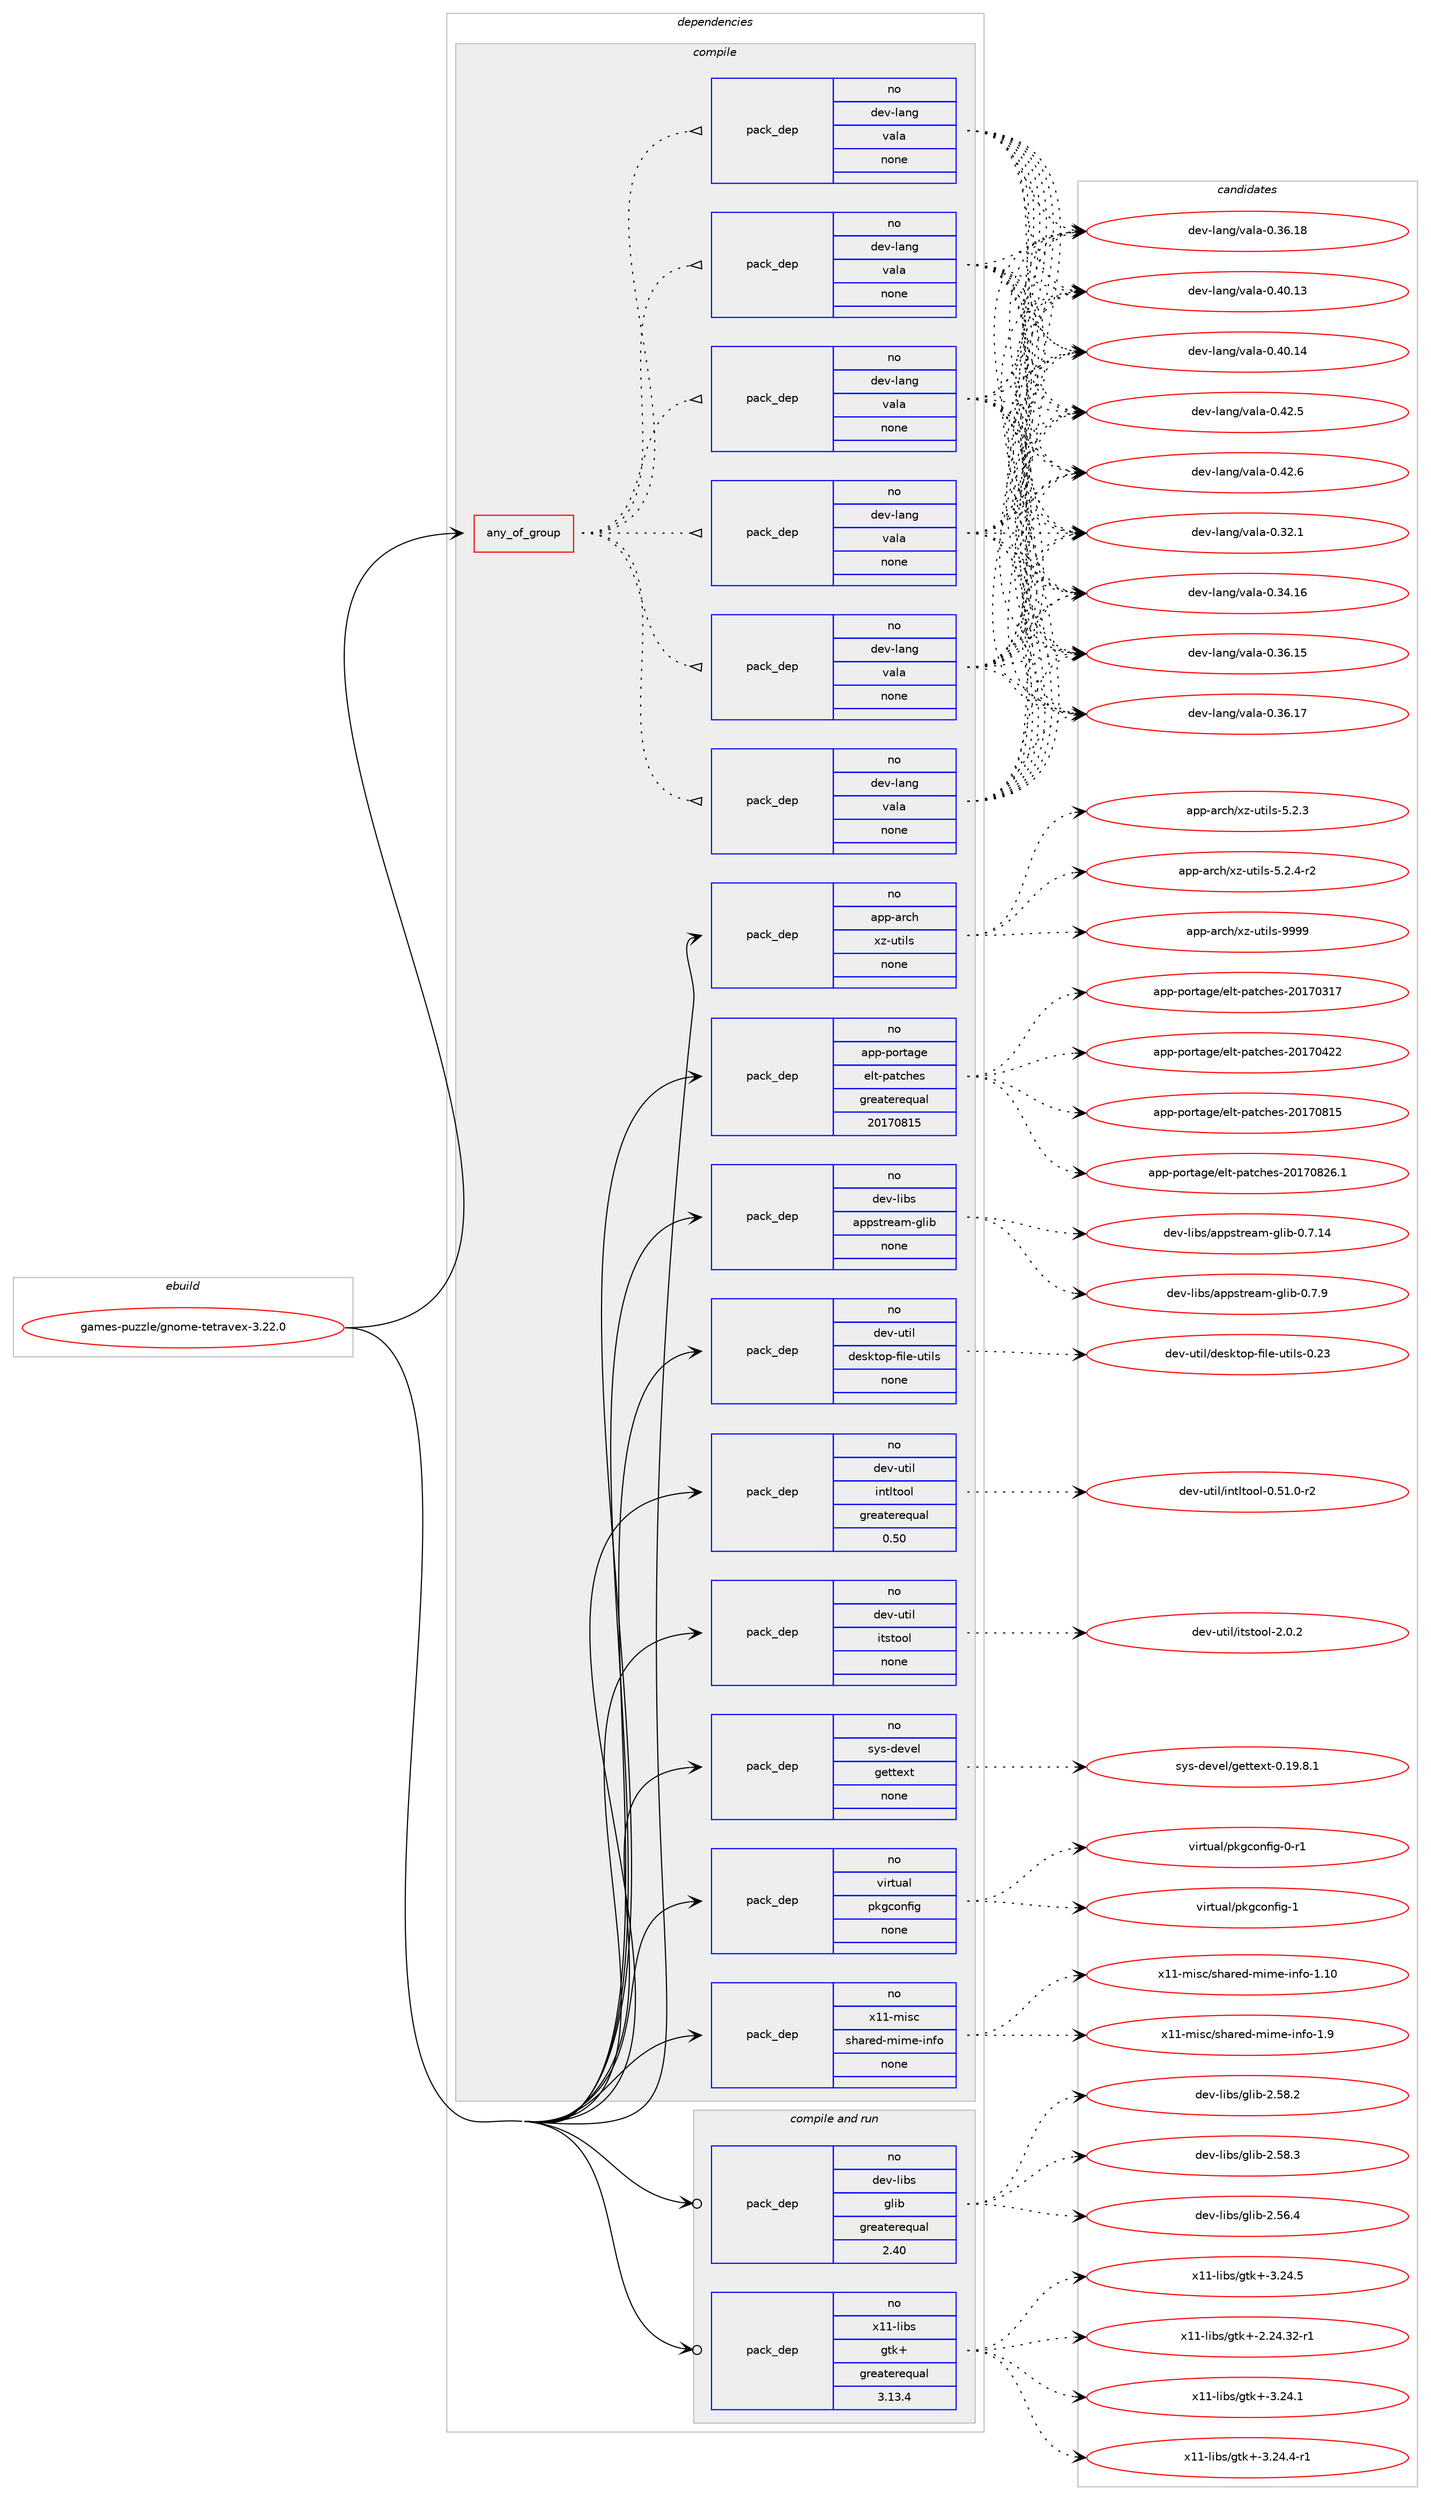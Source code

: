 digraph prolog {

# *************
# Graph options
# *************

newrank=true;
concentrate=true;
compound=true;
graph [rankdir=LR,fontname=Helvetica,fontsize=10,ranksep=1.5];#, ranksep=2.5, nodesep=0.2];
edge  [arrowhead=vee];
node  [fontname=Helvetica,fontsize=10];

# **********
# The ebuild
# **********

subgraph cluster_leftcol {
color=gray;
rank=same;
label=<<i>ebuild</i>>;
id [label="games-puzzle/gnome-tetravex-3.22.0", color=red, width=4, href="../games-puzzle/gnome-tetravex-3.22.0.svg"];
}

# ****************
# The dependencies
# ****************

subgraph cluster_midcol {
color=gray;
label=<<i>dependencies</i>>;
subgraph cluster_compile {
fillcolor="#eeeeee";
style=filled;
label=<<i>compile</i>>;
subgraph any23463 {
dependency1559180 [label=<<TABLE BORDER="0" CELLBORDER="1" CELLSPACING="0" CELLPADDING="4"><TR><TD CELLPADDING="10">any_of_group</TD></TR></TABLE>>, shape=none, color=red];subgraph pack1108211 {
dependency1559181 [label=<<TABLE BORDER="0" CELLBORDER="1" CELLSPACING="0" CELLPADDING="4" WIDTH="220"><TR><TD ROWSPAN="6" CELLPADDING="30">pack_dep</TD></TR><TR><TD WIDTH="110">no</TD></TR><TR><TD>dev-lang</TD></TR><TR><TD>vala</TD></TR><TR><TD>none</TD></TR><TR><TD></TD></TR></TABLE>>, shape=none, color=blue];
}
dependency1559180:e -> dependency1559181:w [weight=20,style="dotted",arrowhead="oinv"];
subgraph pack1108212 {
dependency1559182 [label=<<TABLE BORDER="0" CELLBORDER="1" CELLSPACING="0" CELLPADDING="4" WIDTH="220"><TR><TD ROWSPAN="6" CELLPADDING="30">pack_dep</TD></TR><TR><TD WIDTH="110">no</TD></TR><TR><TD>dev-lang</TD></TR><TR><TD>vala</TD></TR><TR><TD>none</TD></TR><TR><TD></TD></TR></TABLE>>, shape=none, color=blue];
}
dependency1559180:e -> dependency1559182:w [weight=20,style="dotted",arrowhead="oinv"];
subgraph pack1108213 {
dependency1559183 [label=<<TABLE BORDER="0" CELLBORDER="1" CELLSPACING="0" CELLPADDING="4" WIDTH="220"><TR><TD ROWSPAN="6" CELLPADDING="30">pack_dep</TD></TR><TR><TD WIDTH="110">no</TD></TR><TR><TD>dev-lang</TD></TR><TR><TD>vala</TD></TR><TR><TD>none</TD></TR><TR><TD></TD></TR></TABLE>>, shape=none, color=blue];
}
dependency1559180:e -> dependency1559183:w [weight=20,style="dotted",arrowhead="oinv"];
subgraph pack1108214 {
dependency1559184 [label=<<TABLE BORDER="0" CELLBORDER="1" CELLSPACING="0" CELLPADDING="4" WIDTH="220"><TR><TD ROWSPAN="6" CELLPADDING="30">pack_dep</TD></TR><TR><TD WIDTH="110">no</TD></TR><TR><TD>dev-lang</TD></TR><TR><TD>vala</TD></TR><TR><TD>none</TD></TR><TR><TD></TD></TR></TABLE>>, shape=none, color=blue];
}
dependency1559180:e -> dependency1559184:w [weight=20,style="dotted",arrowhead="oinv"];
subgraph pack1108215 {
dependency1559185 [label=<<TABLE BORDER="0" CELLBORDER="1" CELLSPACING="0" CELLPADDING="4" WIDTH="220"><TR><TD ROWSPAN="6" CELLPADDING="30">pack_dep</TD></TR><TR><TD WIDTH="110">no</TD></TR><TR><TD>dev-lang</TD></TR><TR><TD>vala</TD></TR><TR><TD>none</TD></TR><TR><TD></TD></TR></TABLE>>, shape=none, color=blue];
}
dependency1559180:e -> dependency1559185:w [weight=20,style="dotted",arrowhead="oinv"];
subgraph pack1108216 {
dependency1559186 [label=<<TABLE BORDER="0" CELLBORDER="1" CELLSPACING="0" CELLPADDING="4" WIDTH="220"><TR><TD ROWSPAN="6" CELLPADDING="30">pack_dep</TD></TR><TR><TD WIDTH="110">no</TD></TR><TR><TD>dev-lang</TD></TR><TR><TD>vala</TD></TR><TR><TD>none</TD></TR><TR><TD></TD></TR></TABLE>>, shape=none, color=blue];
}
dependency1559180:e -> dependency1559186:w [weight=20,style="dotted",arrowhead="oinv"];
}
id:e -> dependency1559180:w [weight=20,style="solid",arrowhead="vee"];
subgraph pack1108217 {
dependency1559187 [label=<<TABLE BORDER="0" CELLBORDER="1" CELLSPACING="0" CELLPADDING="4" WIDTH="220"><TR><TD ROWSPAN="6" CELLPADDING="30">pack_dep</TD></TR><TR><TD WIDTH="110">no</TD></TR><TR><TD>app-arch</TD></TR><TR><TD>xz-utils</TD></TR><TR><TD>none</TD></TR><TR><TD></TD></TR></TABLE>>, shape=none, color=blue];
}
id:e -> dependency1559187:w [weight=20,style="solid",arrowhead="vee"];
subgraph pack1108218 {
dependency1559188 [label=<<TABLE BORDER="0" CELLBORDER="1" CELLSPACING="0" CELLPADDING="4" WIDTH="220"><TR><TD ROWSPAN="6" CELLPADDING="30">pack_dep</TD></TR><TR><TD WIDTH="110">no</TD></TR><TR><TD>app-portage</TD></TR><TR><TD>elt-patches</TD></TR><TR><TD>greaterequal</TD></TR><TR><TD>20170815</TD></TR></TABLE>>, shape=none, color=blue];
}
id:e -> dependency1559188:w [weight=20,style="solid",arrowhead="vee"];
subgraph pack1108219 {
dependency1559189 [label=<<TABLE BORDER="0" CELLBORDER="1" CELLSPACING="0" CELLPADDING="4" WIDTH="220"><TR><TD ROWSPAN="6" CELLPADDING="30">pack_dep</TD></TR><TR><TD WIDTH="110">no</TD></TR><TR><TD>dev-libs</TD></TR><TR><TD>appstream-glib</TD></TR><TR><TD>none</TD></TR><TR><TD></TD></TR></TABLE>>, shape=none, color=blue];
}
id:e -> dependency1559189:w [weight=20,style="solid",arrowhead="vee"];
subgraph pack1108220 {
dependency1559190 [label=<<TABLE BORDER="0" CELLBORDER="1" CELLSPACING="0" CELLPADDING="4" WIDTH="220"><TR><TD ROWSPAN="6" CELLPADDING="30">pack_dep</TD></TR><TR><TD WIDTH="110">no</TD></TR><TR><TD>dev-util</TD></TR><TR><TD>desktop-file-utils</TD></TR><TR><TD>none</TD></TR><TR><TD></TD></TR></TABLE>>, shape=none, color=blue];
}
id:e -> dependency1559190:w [weight=20,style="solid",arrowhead="vee"];
subgraph pack1108221 {
dependency1559191 [label=<<TABLE BORDER="0" CELLBORDER="1" CELLSPACING="0" CELLPADDING="4" WIDTH="220"><TR><TD ROWSPAN="6" CELLPADDING="30">pack_dep</TD></TR><TR><TD WIDTH="110">no</TD></TR><TR><TD>dev-util</TD></TR><TR><TD>intltool</TD></TR><TR><TD>greaterequal</TD></TR><TR><TD>0.50</TD></TR></TABLE>>, shape=none, color=blue];
}
id:e -> dependency1559191:w [weight=20,style="solid",arrowhead="vee"];
subgraph pack1108222 {
dependency1559192 [label=<<TABLE BORDER="0" CELLBORDER="1" CELLSPACING="0" CELLPADDING="4" WIDTH="220"><TR><TD ROWSPAN="6" CELLPADDING="30">pack_dep</TD></TR><TR><TD WIDTH="110">no</TD></TR><TR><TD>dev-util</TD></TR><TR><TD>itstool</TD></TR><TR><TD>none</TD></TR><TR><TD></TD></TR></TABLE>>, shape=none, color=blue];
}
id:e -> dependency1559192:w [weight=20,style="solid",arrowhead="vee"];
subgraph pack1108223 {
dependency1559193 [label=<<TABLE BORDER="0" CELLBORDER="1" CELLSPACING="0" CELLPADDING="4" WIDTH="220"><TR><TD ROWSPAN="6" CELLPADDING="30">pack_dep</TD></TR><TR><TD WIDTH="110">no</TD></TR><TR><TD>sys-devel</TD></TR><TR><TD>gettext</TD></TR><TR><TD>none</TD></TR><TR><TD></TD></TR></TABLE>>, shape=none, color=blue];
}
id:e -> dependency1559193:w [weight=20,style="solid",arrowhead="vee"];
subgraph pack1108224 {
dependency1559194 [label=<<TABLE BORDER="0" CELLBORDER="1" CELLSPACING="0" CELLPADDING="4" WIDTH="220"><TR><TD ROWSPAN="6" CELLPADDING="30">pack_dep</TD></TR><TR><TD WIDTH="110">no</TD></TR><TR><TD>virtual</TD></TR><TR><TD>pkgconfig</TD></TR><TR><TD>none</TD></TR><TR><TD></TD></TR></TABLE>>, shape=none, color=blue];
}
id:e -> dependency1559194:w [weight=20,style="solid",arrowhead="vee"];
subgraph pack1108225 {
dependency1559195 [label=<<TABLE BORDER="0" CELLBORDER="1" CELLSPACING="0" CELLPADDING="4" WIDTH="220"><TR><TD ROWSPAN="6" CELLPADDING="30">pack_dep</TD></TR><TR><TD WIDTH="110">no</TD></TR><TR><TD>x11-misc</TD></TR><TR><TD>shared-mime-info</TD></TR><TR><TD>none</TD></TR><TR><TD></TD></TR></TABLE>>, shape=none, color=blue];
}
id:e -> dependency1559195:w [weight=20,style="solid",arrowhead="vee"];
}
subgraph cluster_compileandrun {
fillcolor="#eeeeee";
style=filled;
label=<<i>compile and run</i>>;
subgraph pack1108226 {
dependency1559196 [label=<<TABLE BORDER="0" CELLBORDER="1" CELLSPACING="0" CELLPADDING="4" WIDTH="220"><TR><TD ROWSPAN="6" CELLPADDING="30">pack_dep</TD></TR><TR><TD WIDTH="110">no</TD></TR><TR><TD>dev-libs</TD></TR><TR><TD>glib</TD></TR><TR><TD>greaterequal</TD></TR><TR><TD>2.40</TD></TR></TABLE>>, shape=none, color=blue];
}
id:e -> dependency1559196:w [weight=20,style="solid",arrowhead="odotvee"];
subgraph pack1108227 {
dependency1559197 [label=<<TABLE BORDER="0" CELLBORDER="1" CELLSPACING="0" CELLPADDING="4" WIDTH="220"><TR><TD ROWSPAN="6" CELLPADDING="30">pack_dep</TD></TR><TR><TD WIDTH="110">no</TD></TR><TR><TD>x11-libs</TD></TR><TR><TD>gtk+</TD></TR><TR><TD>greaterequal</TD></TR><TR><TD>3.13.4</TD></TR></TABLE>>, shape=none, color=blue];
}
id:e -> dependency1559197:w [weight=20,style="solid",arrowhead="odotvee"];
}
subgraph cluster_run {
fillcolor="#eeeeee";
style=filled;
label=<<i>run</i>>;
}
}

# **************
# The candidates
# **************

subgraph cluster_choices {
rank=same;
color=gray;
label=<<i>candidates</i>>;

subgraph choice1108211 {
color=black;
nodesep=1;
choice100101118451089711010347118971089745484651504649 [label="dev-lang/vala-0.32.1", color=red, width=4,href="../dev-lang/vala-0.32.1.svg"];
choice10010111845108971101034711897108974548465152464954 [label="dev-lang/vala-0.34.16", color=red, width=4,href="../dev-lang/vala-0.34.16.svg"];
choice10010111845108971101034711897108974548465154464953 [label="dev-lang/vala-0.36.15", color=red, width=4,href="../dev-lang/vala-0.36.15.svg"];
choice10010111845108971101034711897108974548465154464955 [label="dev-lang/vala-0.36.17", color=red, width=4,href="../dev-lang/vala-0.36.17.svg"];
choice10010111845108971101034711897108974548465154464956 [label="dev-lang/vala-0.36.18", color=red, width=4,href="../dev-lang/vala-0.36.18.svg"];
choice10010111845108971101034711897108974548465248464951 [label="dev-lang/vala-0.40.13", color=red, width=4,href="../dev-lang/vala-0.40.13.svg"];
choice10010111845108971101034711897108974548465248464952 [label="dev-lang/vala-0.40.14", color=red, width=4,href="../dev-lang/vala-0.40.14.svg"];
choice100101118451089711010347118971089745484652504653 [label="dev-lang/vala-0.42.5", color=red, width=4,href="../dev-lang/vala-0.42.5.svg"];
choice100101118451089711010347118971089745484652504654 [label="dev-lang/vala-0.42.6", color=red, width=4,href="../dev-lang/vala-0.42.6.svg"];
dependency1559181:e -> choice100101118451089711010347118971089745484651504649:w [style=dotted,weight="100"];
dependency1559181:e -> choice10010111845108971101034711897108974548465152464954:w [style=dotted,weight="100"];
dependency1559181:e -> choice10010111845108971101034711897108974548465154464953:w [style=dotted,weight="100"];
dependency1559181:e -> choice10010111845108971101034711897108974548465154464955:w [style=dotted,weight="100"];
dependency1559181:e -> choice10010111845108971101034711897108974548465154464956:w [style=dotted,weight="100"];
dependency1559181:e -> choice10010111845108971101034711897108974548465248464951:w [style=dotted,weight="100"];
dependency1559181:e -> choice10010111845108971101034711897108974548465248464952:w [style=dotted,weight="100"];
dependency1559181:e -> choice100101118451089711010347118971089745484652504653:w [style=dotted,weight="100"];
dependency1559181:e -> choice100101118451089711010347118971089745484652504654:w [style=dotted,weight="100"];
}
subgraph choice1108212 {
color=black;
nodesep=1;
choice100101118451089711010347118971089745484651504649 [label="dev-lang/vala-0.32.1", color=red, width=4,href="../dev-lang/vala-0.32.1.svg"];
choice10010111845108971101034711897108974548465152464954 [label="dev-lang/vala-0.34.16", color=red, width=4,href="../dev-lang/vala-0.34.16.svg"];
choice10010111845108971101034711897108974548465154464953 [label="dev-lang/vala-0.36.15", color=red, width=4,href="../dev-lang/vala-0.36.15.svg"];
choice10010111845108971101034711897108974548465154464955 [label="dev-lang/vala-0.36.17", color=red, width=4,href="../dev-lang/vala-0.36.17.svg"];
choice10010111845108971101034711897108974548465154464956 [label="dev-lang/vala-0.36.18", color=red, width=4,href="../dev-lang/vala-0.36.18.svg"];
choice10010111845108971101034711897108974548465248464951 [label="dev-lang/vala-0.40.13", color=red, width=4,href="../dev-lang/vala-0.40.13.svg"];
choice10010111845108971101034711897108974548465248464952 [label="dev-lang/vala-0.40.14", color=red, width=4,href="../dev-lang/vala-0.40.14.svg"];
choice100101118451089711010347118971089745484652504653 [label="dev-lang/vala-0.42.5", color=red, width=4,href="../dev-lang/vala-0.42.5.svg"];
choice100101118451089711010347118971089745484652504654 [label="dev-lang/vala-0.42.6", color=red, width=4,href="../dev-lang/vala-0.42.6.svg"];
dependency1559182:e -> choice100101118451089711010347118971089745484651504649:w [style=dotted,weight="100"];
dependency1559182:e -> choice10010111845108971101034711897108974548465152464954:w [style=dotted,weight="100"];
dependency1559182:e -> choice10010111845108971101034711897108974548465154464953:w [style=dotted,weight="100"];
dependency1559182:e -> choice10010111845108971101034711897108974548465154464955:w [style=dotted,weight="100"];
dependency1559182:e -> choice10010111845108971101034711897108974548465154464956:w [style=dotted,weight="100"];
dependency1559182:e -> choice10010111845108971101034711897108974548465248464951:w [style=dotted,weight="100"];
dependency1559182:e -> choice10010111845108971101034711897108974548465248464952:w [style=dotted,weight="100"];
dependency1559182:e -> choice100101118451089711010347118971089745484652504653:w [style=dotted,weight="100"];
dependency1559182:e -> choice100101118451089711010347118971089745484652504654:w [style=dotted,weight="100"];
}
subgraph choice1108213 {
color=black;
nodesep=1;
choice100101118451089711010347118971089745484651504649 [label="dev-lang/vala-0.32.1", color=red, width=4,href="../dev-lang/vala-0.32.1.svg"];
choice10010111845108971101034711897108974548465152464954 [label="dev-lang/vala-0.34.16", color=red, width=4,href="../dev-lang/vala-0.34.16.svg"];
choice10010111845108971101034711897108974548465154464953 [label="dev-lang/vala-0.36.15", color=red, width=4,href="../dev-lang/vala-0.36.15.svg"];
choice10010111845108971101034711897108974548465154464955 [label="dev-lang/vala-0.36.17", color=red, width=4,href="../dev-lang/vala-0.36.17.svg"];
choice10010111845108971101034711897108974548465154464956 [label="dev-lang/vala-0.36.18", color=red, width=4,href="../dev-lang/vala-0.36.18.svg"];
choice10010111845108971101034711897108974548465248464951 [label="dev-lang/vala-0.40.13", color=red, width=4,href="../dev-lang/vala-0.40.13.svg"];
choice10010111845108971101034711897108974548465248464952 [label="dev-lang/vala-0.40.14", color=red, width=4,href="../dev-lang/vala-0.40.14.svg"];
choice100101118451089711010347118971089745484652504653 [label="dev-lang/vala-0.42.5", color=red, width=4,href="../dev-lang/vala-0.42.5.svg"];
choice100101118451089711010347118971089745484652504654 [label="dev-lang/vala-0.42.6", color=red, width=4,href="../dev-lang/vala-0.42.6.svg"];
dependency1559183:e -> choice100101118451089711010347118971089745484651504649:w [style=dotted,weight="100"];
dependency1559183:e -> choice10010111845108971101034711897108974548465152464954:w [style=dotted,weight="100"];
dependency1559183:e -> choice10010111845108971101034711897108974548465154464953:w [style=dotted,weight="100"];
dependency1559183:e -> choice10010111845108971101034711897108974548465154464955:w [style=dotted,weight="100"];
dependency1559183:e -> choice10010111845108971101034711897108974548465154464956:w [style=dotted,weight="100"];
dependency1559183:e -> choice10010111845108971101034711897108974548465248464951:w [style=dotted,weight="100"];
dependency1559183:e -> choice10010111845108971101034711897108974548465248464952:w [style=dotted,weight="100"];
dependency1559183:e -> choice100101118451089711010347118971089745484652504653:w [style=dotted,weight="100"];
dependency1559183:e -> choice100101118451089711010347118971089745484652504654:w [style=dotted,weight="100"];
}
subgraph choice1108214 {
color=black;
nodesep=1;
choice100101118451089711010347118971089745484651504649 [label="dev-lang/vala-0.32.1", color=red, width=4,href="../dev-lang/vala-0.32.1.svg"];
choice10010111845108971101034711897108974548465152464954 [label="dev-lang/vala-0.34.16", color=red, width=4,href="../dev-lang/vala-0.34.16.svg"];
choice10010111845108971101034711897108974548465154464953 [label="dev-lang/vala-0.36.15", color=red, width=4,href="../dev-lang/vala-0.36.15.svg"];
choice10010111845108971101034711897108974548465154464955 [label="dev-lang/vala-0.36.17", color=red, width=4,href="../dev-lang/vala-0.36.17.svg"];
choice10010111845108971101034711897108974548465154464956 [label="dev-lang/vala-0.36.18", color=red, width=4,href="../dev-lang/vala-0.36.18.svg"];
choice10010111845108971101034711897108974548465248464951 [label="dev-lang/vala-0.40.13", color=red, width=4,href="../dev-lang/vala-0.40.13.svg"];
choice10010111845108971101034711897108974548465248464952 [label="dev-lang/vala-0.40.14", color=red, width=4,href="../dev-lang/vala-0.40.14.svg"];
choice100101118451089711010347118971089745484652504653 [label="dev-lang/vala-0.42.5", color=red, width=4,href="../dev-lang/vala-0.42.5.svg"];
choice100101118451089711010347118971089745484652504654 [label="dev-lang/vala-0.42.6", color=red, width=4,href="../dev-lang/vala-0.42.6.svg"];
dependency1559184:e -> choice100101118451089711010347118971089745484651504649:w [style=dotted,weight="100"];
dependency1559184:e -> choice10010111845108971101034711897108974548465152464954:w [style=dotted,weight="100"];
dependency1559184:e -> choice10010111845108971101034711897108974548465154464953:w [style=dotted,weight="100"];
dependency1559184:e -> choice10010111845108971101034711897108974548465154464955:w [style=dotted,weight="100"];
dependency1559184:e -> choice10010111845108971101034711897108974548465154464956:w [style=dotted,weight="100"];
dependency1559184:e -> choice10010111845108971101034711897108974548465248464951:w [style=dotted,weight="100"];
dependency1559184:e -> choice10010111845108971101034711897108974548465248464952:w [style=dotted,weight="100"];
dependency1559184:e -> choice100101118451089711010347118971089745484652504653:w [style=dotted,weight="100"];
dependency1559184:e -> choice100101118451089711010347118971089745484652504654:w [style=dotted,weight="100"];
}
subgraph choice1108215 {
color=black;
nodesep=1;
choice100101118451089711010347118971089745484651504649 [label="dev-lang/vala-0.32.1", color=red, width=4,href="../dev-lang/vala-0.32.1.svg"];
choice10010111845108971101034711897108974548465152464954 [label="dev-lang/vala-0.34.16", color=red, width=4,href="../dev-lang/vala-0.34.16.svg"];
choice10010111845108971101034711897108974548465154464953 [label="dev-lang/vala-0.36.15", color=red, width=4,href="../dev-lang/vala-0.36.15.svg"];
choice10010111845108971101034711897108974548465154464955 [label="dev-lang/vala-0.36.17", color=red, width=4,href="../dev-lang/vala-0.36.17.svg"];
choice10010111845108971101034711897108974548465154464956 [label="dev-lang/vala-0.36.18", color=red, width=4,href="../dev-lang/vala-0.36.18.svg"];
choice10010111845108971101034711897108974548465248464951 [label="dev-lang/vala-0.40.13", color=red, width=4,href="../dev-lang/vala-0.40.13.svg"];
choice10010111845108971101034711897108974548465248464952 [label="dev-lang/vala-0.40.14", color=red, width=4,href="../dev-lang/vala-0.40.14.svg"];
choice100101118451089711010347118971089745484652504653 [label="dev-lang/vala-0.42.5", color=red, width=4,href="../dev-lang/vala-0.42.5.svg"];
choice100101118451089711010347118971089745484652504654 [label="dev-lang/vala-0.42.6", color=red, width=4,href="../dev-lang/vala-0.42.6.svg"];
dependency1559185:e -> choice100101118451089711010347118971089745484651504649:w [style=dotted,weight="100"];
dependency1559185:e -> choice10010111845108971101034711897108974548465152464954:w [style=dotted,weight="100"];
dependency1559185:e -> choice10010111845108971101034711897108974548465154464953:w [style=dotted,weight="100"];
dependency1559185:e -> choice10010111845108971101034711897108974548465154464955:w [style=dotted,weight="100"];
dependency1559185:e -> choice10010111845108971101034711897108974548465154464956:w [style=dotted,weight="100"];
dependency1559185:e -> choice10010111845108971101034711897108974548465248464951:w [style=dotted,weight="100"];
dependency1559185:e -> choice10010111845108971101034711897108974548465248464952:w [style=dotted,weight="100"];
dependency1559185:e -> choice100101118451089711010347118971089745484652504653:w [style=dotted,weight="100"];
dependency1559185:e -> choice100101118451089711010347118971089745484652504654:w [style=dotted,weight="100"];
}
subgraph choice1108216 {
color=black;
nodesep=1;
choice100101118451089711010347118971089745484651504649 [label="dev-lang/vala-0.32.1", color=red, width=4,href="../dev-lang/vala-0.32.1.svg"];
choice10010111845108971101034711897108974548465152464954 [label="dev-lang/vala-0.34.16", color=red, width=4,href="../dev-lang/vala-0.34.16.svg"];
choice10010111845108971101034711897108974548465154464953 [label="dev-lang/vala-0.36.15", color=red, width=4,href="../dev-lang/vala-0.36.15.svg"];
choice10010111845108971101034711897108974548465154464955 [label="dev-lang/vala-0.36.17", color=red, width=4,href="../dev-lang/vala-0.36.17.svg"];
choice10010111845108971101034711897108974548465154464956 [label="dev-lang/vala-0.36.18", color=red, width=4,href="../dev-lang/vala-0.36.18.svg"];
choice10010111845108971101034711897108974548465248464951 [label="dev-lang/vala-0.40.13", color=red, width=4,href="../dev-lang/vala-0.40.13.svg"];
choice10010111845108971101034711897108974548465248464952 [label="dev-lang/vala-0.40.14", color=red, width=4,href="../dev-lang/vala-0.40.14.svg"];
choice100101118451089711010347118971089745484652504653 [label="dev-lang/vala-0.42.5", color=red, width=4,href="../dev-lang/vala-0.42.5.svg"];
choice100101118451089711010347118971089745484652504654 [label="dev-lang/vala-0.42.6", color=red, width=4,href="../dev-lang/vala-0.42.6.svg"];
dependency1559186:e -> choice100101118451089711010347118971089745484651504649:w [style=dotted,weight="100"];
dependency1559186:e -> choice10010111845108971101034711897108974548465152464954:w [style=dotted,weight="100"];
dependency1559186:e -> choice10010111845108971101034711897108974548465154464953:w [style=dotted,weight="100"];
dependency1559186:e -> choice10010111845108971101034711897108974548465154464955:w [style=dotted,weight="100"];
dependency1559186:e -> choice10010111845108971101034711897108974548465154464956:w [style=dotted,weight="100"];
dependency1559186:e -> choice10010111845108971101034711897108974548465248464951:w [style=dotted,weight="100"];
dependency1559186:e -> choice10010111845108971101034711897108974548465248464952:w [style=dotted,weight="100"];
dependency1559186:e -> choice100101118451089711010347118971089745484652504653:w [style=dotted,weight="100"];
dependency1559186:e -> choice100101118451089711010347118971089745484652504654:w [style=dotted,weight="100"];
}
subgraph choice1108217 {
color=black;
nodesep=1;
choice971121124597114991044712012245117116105108115455346504651 [label="app-arch/xz-utils-5.2.3", color=red, width=4,href="../app-arch/xz-utils-5.2.3.svg"];
choice9711211245971149910447120122451171161051081154553465046524511450 [label="app-arch/xz-utils-5.2.4-r2", color=red, width=4,href="../app-arch/xz-utils-5.2.4-r2.svg"];
choice9711211245971149910447120122451171161051081154557575757 [label="app-arch/xz-utils-9999", color=red, width=4,href="../app-arch/xz-utils-9999.svg"];
dependency1559187:e -> choice971121124597114991044712012245117116105108115455346504651:w [style=dotted,weight="100"];
dependency1559187:e -> choice9711211245971149910447120122451171161051081154553465046524511450:w [style=dotted,weight="100"];
dependency1559187:e -> choice9711211245971149910447120122451171161051081154557575757:w [style=dotted,weight="100"];
}
subgraph choice1108218 {
color=black;
nodesep=1;
choice97112112451121111141169710310147101108116451129711699104101115455048495548514955 [label="app-portage/elt-patches-20170317", color=red, width=4,href="../app-portage/elt-patches-20170317.svg"];
choice97112112451121111141169710310147101108116451129711699104101115455048495548525050 [label="app-portage/elt-patches-20170422", color=red, width=4,href="../app-portage/elt-patches-20170422.svg"];
choice97112112451121111141169710310147101108116451129711699104101115455048495548564953 [label="app-portage/elt-patches-20170815", color=red, width=4,href="../app-portage/elt-patches-20170815.svg"];
choice971121124511211111411697103101471011081164511297116991041011154550484955485650544649 [label="app-portage/elt-patches-20170826.1", color=red, width=4,href="../app-portage/elt-patches-20170826.1.svg"];
dependency1559188:e -> choice97112112451121111141169710310147101108116451129711699104101115455048495548514955:w [style=dotted,weight="100"];
dependency1559188:e -> choice97112112451121111141169710310147101108116451129711699104101115455048495548525050:w [style=dotted,weight="100"];
dependency1559188:e -> choice97112112451121111141169710310147101108116451129711699104101115455048495548564953:w [style=dotted,weight="100"];
dependency1559188:e -> choice971121124511211111411697103101471011081164511297116991041011154550484955485650544649:w [style=dotted,weight="100"];
}
subgraph choice1108219 {
color=black;
nodesep=1;
choice1001011184510810598115479711211211511611410197109451031081059845484655464952 [label="dev-libs/appstream-glib-0.7.14", color=red, width=4,href="../dev-libs/appstream-glib-0.7.14.svg"];
choice10010111845108105981154797112112115116114101971094510310810598454846554657 [label="dev-libs/appstream-glib-0.7.9", color=red, width=4,href="../dev-libs/appstream-glib-0.7.9.svg"];
dependency1559189:e -> choice1001011184510810598115479711211211511611410197109451031081059845484655464952:w [style=dotted,weight="100"];
dependency1559189:e -> choice10010111845108105981154797112112115116114101971094510310810598454846554657:w [style=dotted,weight="100"];
}
subgraph choice1108220 {
color=black;
nodesep=1;
choice100101118451171161051084710010111510711611111245102105108101451171161051081154548465051 [label="dev-util/desktop-file-utils-0.23", color=red, width=4,href="../dev-util/desktop-file-utils-0.23.svg"];
dependency1559190:e -> choice100101118451171161051084710010111510711611111245102105108101451171161051081154548465051:w [style=dotted,weight="100"];
}
subgraph choice1108221 {
color=black;
nodesep=1;
choice1001011184511711610510847105110116108116111111108454846534946484511450 [label="dev-util/intltool-0.51.0-r2", color=red, width=4,href="../dev-util/intltool-0.51.0-r2.svg"];
dependency1559191:e -> choice1001011184511711610510847105110116108116111111108454846534946484511450:w [style=dotted,weight="100"];
}
subgraph choice1108222 {
color=black;
nodesep=1;
choice1001011184511711610510847105116115116111111108455046484650 [label="dev-util/itstool-2.0.2", color=red, width=4,href="../dev-util/itstool-2.0.2.svg"];
dependency1559192:e -> choice1001011184511711610510847105116115116111111108455046484650:w [style=dotted,weight="100"];
}
subgraph choice1108223 {
color=black;
nodesep=1;
choice1151211154510010111810110847103101116116101120116454846495746564649 [label="sys-devel/gettext-0.19.8.1", color=red, width=4,href="../sys-devel/gettext-0.19.8.1.svg"];
dependency1559193:e -> choice1151211154510010111810110847103101116116101120116454846495746564649:w [style=dotted,weight="100"];
}
subgraph choice1108224 {
color=black;
nodesep=1;
choice11810511411611797108471121071039911111010210510345484511449 [label="virtual/pkgconfig-0-r1", color=red, width=4,href="../virtual/pkgconfig-0-r1.svg"];
choice1181051141161179710847112107103991111101021051034549 [label="virtual/pkgconfig-1", color=red, width=4,href="../virtual/pkgconfig-1.svg"];
dependency1559194:e -> choice11810511411611797108471121071039911111010210510345484511449:w [style=dotted,weight="100"];
dependency1559194:e -> choice1181051141161179710847112107103991111101021051034549:w [style=dotted,weight="100"];
}
subgraph choice1108225 {
color=black;
nodesep=1;
choice12049494510910511599471151049711410110045109105109101451051101021114549464948 [label="x11-misc/shared-mime-info-1.10", color=red, width=4,href="../x11-misc/shared-mime-info-1.10.svg"];
choice120494945109105115994711510497114101100451091051091014510511010211145494657 [label="x11-misc/shared-mime-info-1.9", color=red, width=4,href="../x11-misc/shared-mime-info-1.9.svg"];
dependency1559195:e -> choice12049494510910511599471151049711410110045109105109101451051101021114549464948:w [style=dotted,weight="100"];
dependency1559195:e -> choice120494945109105115994711510497114101100451091051091014510511010211145494657:w [style=dotted,weight="100"];
}
subgraph choice1108226 {
color=black;
nodesep=1;
choice1001011184510810598115471031081059845504653544652 [label="dev-libs/glib-2.56.4", color=red, width=4,href="../dev-libs/glib-2.56.4.svg"];
choice1001011184510810598115471031081059845504653564650 [label="dev-libs/glib-2.58.2", color=red, width=4,href="../dev-libs/glib-2.58.2.svg"];
choice1001011184510810598115471031081059845504653564651 [label="dev-libs/glib-2.58.3", color=red, width=4,href="../dev-libs/glib-2.58.3.svg"];
dependency1559196:e -> choice1001011184510810598115471031081059845504653544652:w [style=dotted,weight="100"];
dependency1559196:e -> choice1001011184510810598115471031081059845504653564650:w [style=dotted,weight="100"];
dependency1559196:e -> choice1001011184510810598115471031081059845504653564651:w [style=dotted,weight="100"];
}
subgraph choice1108227 {
color=black;
nodesep=1;
choice12049494510810598115471031161074345504650524651504511449 [label="x11-libs/gtk+-2.24.32-r1", color=red, width=4,href="../x11-libs/gtk+-2.24.32-r1.svg"];
choice12049494510810598115471031161074345514650524649 [label="x11-libs/gtk+-3.24.1", color=red, width=4,href="../x11-libs/gtk+-3.24.1.svg"];
choice120494945108105981154710311610743455146505246524511449 [label="x11-libs/gtk+-3.24.4-r1", color=red, width=4,href="../x11-libs/gtk+-3.24.4-r1.svg"];
choice12049494510810598115471031161074345514650524653 [label="x11-libs/gtk+-3.24.5", color=red, width=4,href="../x11-libs/gtk+-3.24.5.svg"];
dependency1559197:e -> choice12049494510810598115471031161074345504650524651504511449:w [style=dotted,weight="100"];
dependency1559197:e -> choice12049494510810598115471031161074345514650524649:w [style=dotted,weight="100"];
dependency1559197:e -> choice120494945108105981154710311610743455146505246524511449:w [style=dotted,weight="100"];
dependency1559197:e -> choice12049494510810598115471031161074345514650524653:w [style=dotted,weight="100"];
}
}

}
